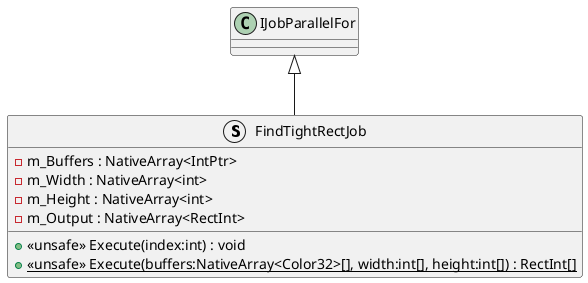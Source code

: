 @startuml
struct FindTightRectJob {
    - m_Buffers : NativeArray<IntPtr>
    - m_Width : NativeArray<int>
    - m_Height : NativeArray<int>
    - m_Output : NativeArray<RectInt>
    + <<unsafe>> Execute(index:int) : void
    + {static} <<unsafe>> Execute(buffers:NativeArray<Color32>[], width:int[], height:int[]) : RectInt[]
}
IJobParallelFor <|-- FindTightRectJob
@enduml
